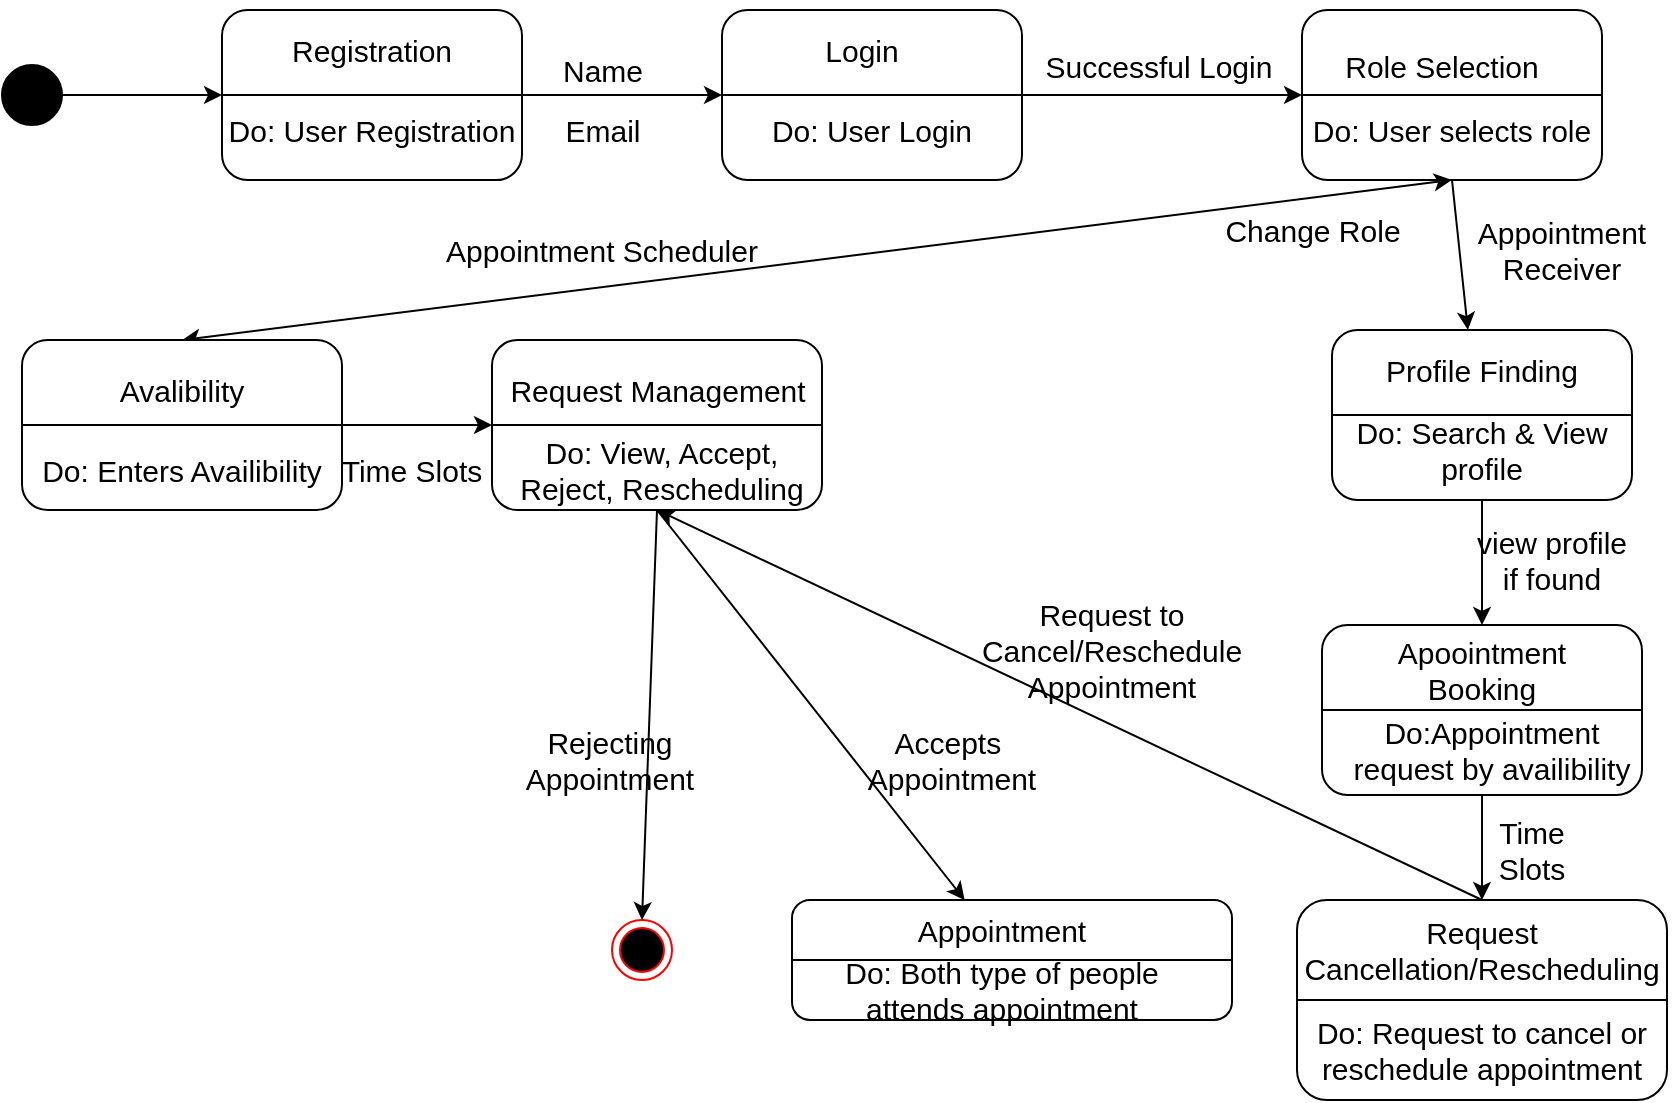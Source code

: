 <mxfile version="20.4.0" type="github">
  <diagram id="IlXmQVwIlRNlIxaem6aV" name="Page-1">
    <mxGraphModel dx="1038" dy="564" grid="1" gridSize="10" guides="1" tooltips="1" connect="1" arrows="1" fold="1" page="1" pageScale="1" pageWidth="850" pageHeight="1100" math="0" shadow="0">
      <root>
        <mxCell id="0" />
        <mxCell id="1" parent="0" />
        <mxCell id="gBFQYfqRH2RBus-iAmRP-5" value="" style="ellipse;whiteSpace=wrap;html=1;aspect=fixed;strokeColor=#000000;fillColor=#000000;" parent="1" vertex="1">
          <mxGeometry x="5" y="42.5" width="30" height="30" as="geometry" />
        </mxCell>
        <mxCell id="gBFQYfqRH2RBus-iAmRP-7" value="" style="endArrow=classic;html=1;rounded=0;exitX=1;exitY=0.5;exitDx=0;exitDy=0;entryX=0;entryY=0.5;entryDx=0;entryDy=0;" parent="1" source="gBFQYfqRH2RBus-iAmRP-5" edge="1" target="VKoerTB2J1z5HWA6ZFg2-4">
          <mxGeometry width="50" height="50" relative="1" as="geometry">
            <mxPoint x="305" y="190" as="sourcePoint" />
            <mxPoint x="115" y="45" as="targetPoint" />
          </mxGeometry>
        </mxCell>
        <mxCell id="VKoerTB2J1z5HWA6ZFg2-1" value="" style="ellipse;html=1;shape=endState;fillColor=#000000;strokeColor=#ff0000;fontSize=12;fontColor=#000000;" vertex="1" parent="1">
          <mxGeometry x="310" y="470" width="30" height="30" as="geometry" />
        </mxCell>
        <mxCell id="VKoerTB2J1z5HWA6ZFg2-4" value="" style="rounded=1;whiteSpace=wrap;html=1;fontSize=12;fontColor=#000000;verticalAlign=top;" vertex="1" parent="1">
          <mxGeometry x="115" y="15" width="150" height="85" as="geometry" />
        </mxCell>
        <mxCell id="VKoerTB2J1z5HWA6ZFg2-5" value="" style="endArrow=none;html=1;rounded=0;labelBorderColor=none;strokeColor=#000000;fontSize=12;fontColor=#000000;exitX=0;exitY=0.5;exitDx=0;exitDy=0;entryX=1;entryY=0.5;entryDx=0;entryDy=0;" edge="1" parent="1" source="VKoerTB2J1z5HWA6ZFg2-4" target="VKoerTB2J1z5HWA6ZFg2-4">
          <mxGeometry width="50" height="50" relative="1" as="geometry">
            <mxPoint x="365" y="230" as="sourcePoint" />
            <mxPoint x="415" y="180" as="targetPoint" />
          </mxGeometry>
        </mxCell>
        <mxCell id="VKoerTB2J1z5HWA6ZFg2-6" value="Registration" style="text;html=1;strokeColor=none;fillColor=none;align=center;verticalAlign=middle;whiteSpace=wrap;rounded=0;fontSize=15;fontColor=#000000;" vertex="1" parent="1">
          <mxGeometry x="160" y="20" width="60" height="30" as="geometry" />
        </mxCell>
        <mxCell id="VKoerTB2J1z5HWA6ZFg2-7" value="Do: User Registration" style="text;html=1;strokeColor=none;fillColor=none;align=center;verticalAlign=middle;whiteSpace=wrap;rounded=0;fontSize=15;fontColor=#000000;" vertex="1" parent="1">
          <mxGeometry x="115" y="60" width="150" height="30" as="geometry" />
        </mxCell>
        <mxCell id="VKoerTB2J1z5HWA6ZFg2-14" value="" style="rounded=1;whiteSpace=wrap;html=1;fontSize=12;fontColor=#000000;verticalAlign=top;" vertex="1" parent="1">
          <mxGeometry x="365" y="15" width="150" height="85" as="geometry" />
        </mxCell>
        <mxCell id="VKoerTB2J1z5HWA6ZFg2-15" value="" style="endArrow=classic;html=1;rounded=0;exitX=1;exitY=0.5;exitDx=0;exitDy=0;entryX=0;entryY=0.5;entryDx=0;entryDy=0;" edge="1" parent="1" source="VKoerTB2J1z5HWA6ZFg2-4" target="VKoerTB2J1z5HWA6ZFg2-14">
          <mxGeometry width="50" height="50" relative="1" as="geometry">
            <mxPoint x="277.5" y="60" as="sourcePoint" />
            <mxPoint x="357.5" y="60" as="targetPoint" />
          </mxGeometry>
        </mxCell>
        <mxCell id="VKoerTB2J1z5HWA6ZFg2-16" value="Name" style="text;html=1;align=center;verticalAlign=middle;resizable=0;points=[];autosize=1;strokeColor=none;fillColor=none;fontSize=15;fontColor=#000000;" vertex="1" parent="1">
          <mxGeometry x="275" y="30" width="60" height="30" as="geometry" />
        </mxCell>
        <mxCell id="VKoerTB2J1z5HWA6ZFg2-17" value="Email" style="text;html=1;align=center;verticalAlign=middle;resizable=0;points=[];autosize=1;strokeColor=none;fillColor=none;fontSize=15;fontColor=#000000;" vertex="1" parent="1">
          <mxGeometry x="275" y="60" width="60" height="30" as="geometry" />
        </mxCell>
        <mxCell id="VKoerTB2J1z5HWA6ZFg2-18" value="" style="endArrow=none;html=1;rounded=0;labelBorderColor=none;strokeColor=#000000;fontSize=12;fontColor=#000000;exitX=0;exitY=0.5;exitDx=0;exitDy=0;entryX=1;entryY=0.5;entryDx=0;entryDy=0;" edge="1" parent="1" source="VKoerTB2J1z5HWA6ZFg2-14" target="VKoerTB2J1z5HWA6ZFg2-14">
          <mxGeometry width="50" height="50" relative="1" as="geometry">
            <mxPoint x="390" y="70" as="sourcePoint" />
            <mxPoint x="540" y="70" as="targetPoint" />
          </mxGeometry>
        </mxCell>
        <mxCell id="VKoerTB2J1z5HWA6ZFg2-19" value="Login" style="text;html=1;strokeColor=none;fillColor=none;align=center;verticalAlign=middle;whiteSpace=wrap;rounded=0;fontSize=15;fontColor=#000000;" vertex="1" parent="1">
          <mxGeometry x="405" y="10" width="60" height="50" as="geometry" />
        </mxCell>
        <mxCell id="VKoerTB2J1z5HWA6ZFg2-20" value="Do: User Login" style="text;html=1;strokeColor=none;fillColor=none;align=center;verticalAlign=middle;whiteSpace=wrap;rounded=0;fontSize=15;fontColor=#000000;" vertex="1" parent="1">
          <mxGeometry x="385" y="60" width="110" height="30" as="geometry" />
        </mxCell>
        <mxCell id="VKoerTB2J1z5HWA6ZFg2-28" value="" style="rounded=1;whiteSpace=wrap;html=1;fontSize=12;fontColor=#000000;verticalAlign=top;" vertex="1" parent="1">
          <mxGeometry x="655" y="15" width="150" height="85" as="geometry" />
        </mxCell>
        <mxCell id="VKoerTB2J1z5HWA6ZFg2-29" value="" style="endArrow=none;html=1;rounded=0;labelBorderColor=none;strokeColor=#000000;fontSize=15;fontColor=#000000;entryX=1;entryY=0.5;entryDx=0;entryDy=0;exitX=0;exitY=0.5;exitDx=0;exitDy=0;" edge="1" parent="1" source="VKoerTB2J1z5HWA6ZFg2-28" target="VKoerTB2J1z5HWA6ZFg2-28">
          <mxGeometry width="50" height="50" relative="1" as="geometry">
            <mxPoint x="665" y="82.5" as="sourcePoint" />
            <mxPoint x="715" y="32.5" as="targetPoint" />
          </mxGeometry>
        </mxCell>
        <mxCell id="VKoerTB2J1z5HWA6ZFg2-30" value="Role Selection" style="text;html=1;strokeColor=none;fillColor=none;align=center;verticalAlign=middle;whiteSpace=wrap;rounded=0;fontSize=15;fontColor=#000000;" vertex="1" parent="1">
          <mxGeometry x="675" y="20" width="100" height="45" as="geometry" />
        </mxCell>
        <mxCell id="VKoerTB2J1z5HWA6ZFg2-31" value="Do: User selects role" style="text;html=1;strokeColor=none;fillColor=none;align=center;verticalAlign=middle;whiteSpace=wrap;rounded=0;fontSize=15;fontColor=#000000;" vertex="1" parent="1">
          <mxGeometry x="655" y="60" width="150" height="30" as="geometry" />
        </mxCell>
        <mxCell id="VKoerTB2J1z5HWA6ZFg2-32" value="Successful Login" style="text;html=1;align=center;verticalAlign=middle;resizable=0;points=[];autosize=1;strokeColor=none;fillColor=none;fontSize=15;fontColor=#000000;" vertex="1" parent="1">
          <mxGeometry x="512.5" y="27.5" width="140" height="30" as="geometry" />
        </mxCell>
        <mxCell id="VKoerTB2J1z5HWA6ZFg2-35" value="" style="endArrow=classic;startArrow=classic;html=1;rounded=0;labelBorderColor=none;strokeColor=#000000;fontSize=12;fontColor=#000000;entryX=0.5;entryY=1;entryDx=0;entryDy=0;exitX=0.5;exitY=0;exitDx=0;exitDy=0;" edge="1" parent="1" source="VKoerTB2J1z5HWA6ZFg2-39" target="VKoerTB2J1z5HWA6ZFg2-28">
          <mxGeometry width="50" height="50" relative="1" as="geometry">
            <mxPoint x="615" y="160" as="sourcePoint" />
            <mxPoint x="705" y="160" as="targetPoint" />
          </mxGeometry>
        </mxCell>
        <mxCell id="VKoerTB2J1z5HWA6ZFg2-37" value="Change Role" style="text;html=1;align=center;verticalAlign=middle;resizable=0;points=[];autosize=1;strokeColor=none;fillColor=none;fontSize=15;fontColor=#000000;" vertex="1" parent="1">
          <mxGeometry x="605" y="110" width="110" height="30" as="geometry" />
        </mxCell>
        <mxCell id="VKoerTB2J1z5HWA6ZFg2-39" value="" style="rounded=1;whiteSpace=wrap;html=1;fontSize=12;fontColor=#000000;verticalAlign=top;" vertex="1" parent="1">
          <mxGeometry x="15" y="180" width="160" height="85" as="geometry" />
        </mxCell>
        <mxCell id="VKoerTB2J1z5HWA6ZFg2-40" value="" style="endArrow=none;html=1;rounded=0;labelBorderColor=none;strokeColor=#000000;fontSize=15;fontColor=#000000;exitX=0;exitY=0.5;exitDx=0;exitDy=0;entryX=1;entryY=0.5;entryDx=0;entryDy=0;" edge="1" parent="1" source="VKoerTB2J1z5HWA6ZFg2-39" target="VKoerTB2J1z5HWA6ZFg2-39">
          <mxGeometry width="50" height="50" relative="1" as="geometry">
            <mxPoint x="380" y="280" as="sourcePoint" />
            <mxPoint x="430" y="230" as="targetPoint" />
          </mxGeometry>
        </mxCell>
        <mxCell id="VKoerTB2J1z5HWA6ZFg2-41" value="Do: Enters Availibility " style="text;html=1;strokeColor=none;fillColor=none;align=center;verticalAlign=middle;whiteSpace=wrap;rounded=0;fontSize=15;fontColor=#000000;" vertex="1" parent="1">
          <mxGeometry x="20" y="230" width="150" height="30" as="geometry" />
        </mxCell>
        <mxCell id="VKoerTB2J1z5HWA6ZFg2-42" value="Avalibility" style="text;html=1;strokeColor=none;fillColor=none;align=center;verticalAlign=middle;whiteSpace=wrap;rounded=0;fontSize=15;fontColor=#000000;" vertex="1" parent="1">
          <mxGeometry x="65" y="190" width="60" height="30" as="geometry" />
        </mxCell>
        <mxCell id="VKoerTB2J1z5HWA6ZFg2-44" value="&lt;div&gt;Appointment Scheduler&lt;br&gt;&lt;/div&gt;" style="text;html=1;strokeColor=none;fillColor=none;align=center;verticalAlign=middle;whiteSpace=wrap;rounded=0;fontSize=15;fontColor=#000000;" vertex="1" parent="1">
          <mxGeometry x="190" y="120" width="230" height="30" as="geometry" />
        </mxCell>
        <mxCell id="VKoerTB2J1z5HWA6ZFg2-45" value="&lt;div&gt;Appointment&lt;/div&gt;&lt;div&gt;Receiver&lt;/div&gt;" style="text;html=1;strokeColor=none;fillColor=none;align=center;verticalAlign=middle;whiteSpace=wrap;rounded=0;fontSize=15;fontColor=#000000;" vertex="1" parent="1">
          <mxGeometry x="740" y="120" width="90" height="30" as="geometry" />
        </mxCell>
        <mxCell id="VKoerTB2J1z5HWA6ZFg2-47" value="" style="endArrow=classic;html=1;rounded=0;labelBorderColor=none;strokeColor=#000000;fontSize=15;fontColor=#000000;exitX=1;exitY=0.5;exitDx=0;exitDy=0;entryX=0;entryY=0.5;entryDx=0;entryDy=0;" edge="1" parent="1" source="VKoerTB2J1z5HWA6ZFg2-39" target="VKoerTB2J1z5HWA6ZFg2-48">
          <mxGeometry width="50" height="50" relative="1" as="geometry">
            <mxPoint x="380" y="280" as="sourcePoint" />
            <mxPoint x="280" y="223" as="targetPoint" />
          </mxGeometry>
        </mxCell>
        <mxCell id="VKoerTB2J1z5HWA6ZFg2-48" value="" style="rounded=1;whiteSpace=wrap;html=1;fontSize=12;fontColor=#000000;verticalAlign=top;" vertex="1" parent="1">
          <mxGeometry x="250" y="180" width="165" height="85" as="geometry" />
        </mxCell>
        <mxCell id="VKoerTB2J1z5HWA6ZFg2-49" value="" style="endArrow=none;html=1;rounded=0;labelBorderColor=none;strokeColor=#000000;fontSize=15;fontColor=#000000;exitX=0;exitY=0.5;exitDx=0;exitDy=0;entryX=1;entryY=0.5;entryDx=0;entryDy=0;" edge="1" parent="1" source="VKoerTB2J1z5HWA6ZFg2-48" target="VKoerTB2J1z5HWA6ZFg2-48">
          <mxGeometry width="50" height="50" relative="1" as="geometry">
            <mxPoint x="25" y="232.5" as="sourcePoint" />
            <mxPoint x="185" y="232.5" as="targetPoint" />
          </mxGeometry>
        </mxCell>
        <mxCell id="VKoerTB2J1z5HWA6ZFg2-52" value="Time Slots" style="text;html=1;strokeColor=none;fillColor=none;align=center;verticalAlign=middle;whiteSpace=wrap;rounded=0;fontSize=15;fontColor=#000000;" vertex="1" parent="1">
          <mxGeometry x="170" y="230" width="80" height="30" as="geometry" />
        </mxCell>
        <mxCell id="VKoerTB2J1z5HWA6ZFg2-54" value="Request Management" style="text;html=1;strokeColor=none;fillColor=none;align=center;verticalAlign=middle;whiteSpace=wrap;rounded=0;fontSize=15;fontColor=#000000;" vertex="1" parent="1">
          <mxGeometry x="257.5" y="190" width="150" height="30" as="geometry" />
        </mxCell>
        <mxCell id="VKoerTB2J1z5HWA6ZFg2-55" value="Do: View, Accept, Reject, Rescheduling" style="text;html=1;strokeColor=none;fillColor=none;align=center;verticalAlign=middle;whiteSpace=wrap;rounded=0;fontSize=15;fontColor=#000000;" vertex="1" parent="1">
          <mxGeometry x="260" y="230" width="150" height="30" as="geometry" />
        </mxCell>
        <mxCell id="VKoerTB2J1z5HWA6ZFg2-56" value="&lt;div&gt;Rejecting&lt;/div&gt;&lt;div&gt;Appointment&lt;br&gt;&lt;/div&gt;" style="text;html=1;strokeColor=none;fillColor=none;align=center;verticalAlign=middle;whiteSpace=wrap;rounded=0;fontSize=15;fontColor=#000000;" vertex="1" parent="1">
          <mxGeometry x="265" y="370" width="87.5" height="40" as="geometry" />
        </mxCell>
        <mxCell id="VKoerTB2J1z5HWA6ZFg2-57" value="" style="rounded=1;whiteSpace=wrap;html=1;strokeColor=default;fontSize=15;fontColor=#000000;fillColor=default;" vertex="1" parent="1">
          <mxGeometry x="670" y="175" width="150" height="85" as="geometry" />
        </mxCell>
        <mxCell id="VKoerTB2J1z5HWA6ZFg2-58" value="" style="endArrow=none;html=1;rounded=0;labelBorderColor=none;strokeColor=#000000;fontSize=15;fontColor=#000000;entryX=1;entryY=0.5;entryDx=0;entryDy=0;exitX=0;exitY=0.5;exitDx=0;exitDy=0;" edge="1" parent="1" source="VKoerTB2J1z5HWA6ZFg2-57" target="VKoerTB2J1z5HWA6ZFg2-57">
          <mxGeometry width="50" height="50" relative="1" as="geometry">
            <mxPoint x="380" y="310" as="sourcePoint" />
            <mxPoint x="430" y="260" as="targetPoint" />
          </mxGeometry>
        </mxCell>
        <mxCell id="VKoerTB2J1z5HWA6ZFg2-59" value="Profile Finding" style="text;html=1;strokeColor=none;fillColor=none;align=center;verticalAlign=middle;whiteSpace=wrap;rounded=0;fontSize=15;fontColor=#000000;" vertex="1" parent="1">
          <mxGeometry x="680" y="180" width="130" height="30" as="geometry" />
        </mxCell>
        <mxCell id="VKoerTB2J1z5HWA6ZFg2-61" value="&lt;div&gt;Do: Search &amp;amp; View&lt;/div&gt;profile" style="text;html=1;strokeColor=none;fillColor=none;align=center;verticalAlign=middle;whiteSpace=wrap;rounded=0;fontSize=15;fontColor=#000000;" vertex="1" parent="1">
          <mxGeometry x="675" y="220" width="140" height="30" as="geometry" />
        </mxCell>
        <mxCell id="VKoerTB2J1z5HWA6ZFg2-64" value="" style="rounded=1;whiteSpace=wrap;html=1;fontSize=12;fontColor=#000000;verticalAlign=top;" vertex="1" parent="1">
          <mxGeometry x="665" y="322.5" width="160" height="85" as="geometry" />
        </mxCell>
        <mxCell id="VKoerTB2J1z5HWA6ZFg2-67" value="" style="endArrow=none;html=1;rounded=0;labelBorderColor=none;strokeColor=#000000;fontSize=15;fontColor=#000000;entryX=1;entryY=0.5;entryDx=0;entryDy=0;exitX=0;exitY=0.5;exitDx=0;exitDy=0;" edge="1" parent="1" source="VKoerTB2J1z5HWA6ZFg2-64" target="VKoerTB2J1z5HWA6ZFg2-64">
          <mxGeometry width="50" height="50" relative="1" as="geometry">
            <mxPoint x="380" y="310" as="sourcePoint" />
            <mxPoint x="430" y="260" as="targetPoint" />
          </mxGeometry>
        </mxCell>
        <mxCell id="VKoerTB2J1z5HWA6ZFg2-68" value="Apoointment Booking" style="text;html=1;strokeColor=none;fillColor=none;align=center;verticalAlign=middle;whiteSpace=wrap;rounded=0;fontSize=15;fontColor=#000000;" vertex="1" parent="1">
          <mxGeometry x="680" y="330" width="130" height="30" as="geometry" />
        </mxCell>
        <mxCell id="VKoerTB2J1z5HWA6ZFg2-69" value="view profile if found" style="text;html=1;strokeColor=none;fillColor=none;align=center;verticalAlign=middle;whiteSpace=wrap;rounded=0;fontSize=15;fontColor=#000000;" vertex="1" parent="1">
          <mxGeometry x="740" y="270" width="80" height="40" as="geometry" />
        </mxCell>
        <mxCell id="VKoerTB2J1z5HWA6ZFg2-71" value="Do:Appointment request by availibility" style="text;html=1;strokeColor=none;fillColor=none;align=center;verticalAlign=middle;whiteSpace=wrap;rounded=0;fontSize=15;fontColor=#000000;" vertex="1" parent="1">
          <mxGeometry x="675" y="370" width="150" height="30" as="geometry" />
        </mxCell>
        <mxCell id="VKoerTB2J1z5HWA6ZFg2-74" value="" style="rounded=1;whiteSpace=wrap;html=1;strokeColor=default;fontSize=15;fontColor=#000000;fillColor=default;" vertex="1" parent="1">
          <mxGeometry x="652.5" y="460" width="185" height="100" as="geometry" />
        </mxCell>
        <mxCell id="VKoerTB2J1z5HWA6ZFg2-76" value="Time Slots" style="text;html=1;strokeColor=none;fillColor=none;align=center;verticalAlign=middle;whiteSpace=wrap;rounded=0;fontSize=15;fontColor=#000000;" vertex="1" parent="1">
          <mxGeometry x="740" y="420" width="60" height="30" as="geometry" />
        </mxCell>
        <mxCell id="VKoerTB2J1z5HWA6ZFg2-77" value="" style="endArrow=classic;html=1;rounded=0;labelBorderColor=none;strokeColor=#000000;fontSize=15;fontColor=#000000;entryX=0.5;entryY=0;entryDx=0;entryDy=0;exitX=0.5;exitY=1;exitDx=0;exitDy=0;" edge="1" parent="1" source="VKoerTB2J1z5HWA6ZFg2-64" target="VKoerTB2J1z5HWA6ZFg2-74">
          <mxGeometry width="50" height="50" relative="1" as="geometry">
            <mxPoint x="380" y="310" as="sourcePoint" />
            <mxPoint x="430" y="260" as="targetPoint" />
          </mxGeometry>
        </mxCell>
        <mxCell id="VKoerTB2J1z5HWA6ZFg2-79" value="" style="endArrow=none;html=1;rounded=0;labelBorderColor=none;strokeColor=#000000;fontSize=15;fontColor=#000000;entryX=1;entryY=0.5;entryDx=0;entryDy=0;exitX=0;exitY=0.5;exitDx=0;exitDy=0;" edge="1" parent="1" source="VKoerTB2J1z5HWA6ZFg2-74" target="VKoerTB2J1z5HWA6ZFg2-74">
          <mxGeometry width="50" height="50" relative="1" as="geometry">
            <mxPoint x="380" y="310" as="sourcePoint" />
            <mxPoint x="430" y="260" as="targetPoint" />
          </mxGeometry>
        </mxCell>
        <mxCell id="VKoerTB2J1z5HWA6ZFg2-80" value="Request Cancellation/Rescheduling" style="text;html=1;strokeColor=none;fillColor=none;align=center;verticalAlign=middle;whiteSpace=wrap;rounded=0;fontSize=15;fontColor=#000000;" vertex="1" parent="1">
          <mxGeometry x="655" y="470" width="180" height="30" as="geometry" />
        </mxCell>
        <mxCell id="VKoerTB2J1z5HWA6ZFg2-82" value="" style="endArrow=classic;html=1;rounded=0;labelBorderColor=none;strokeColor=#000000;fontSize=15;fontColor=#000000;exitX=0.5;exitY=0;exitDx=0;exitDy=0;entryX=0.5;entryY=1;entryDx=0;entryDy=0;" edge="1" parent="1" source="VKoerTB2J1z5HWA6ZFg2-74" target="VKoerTB2J1z5HWA6ZFg2-48">
          <mxGeometry width="50" height="50" relative="1" as="geometry">
            <mxPoint x="380" y="350" as="sourcePoint" />
            <mxPoint x="430" y="300" as="targetPoint" />
          </mxGeometry>
        </mxCell>
        <mxCell id="VKoerTB2J1z5HWA6ZFg2-83" value="" style="endArrow=classic;html=1;rounded=0;labelBorderColor=none;strokeColor=#000000;fontSize=15;fontColor=#000000;exitX=0.5;exitY=1;exitDx=0;exitDy=0;entryX=0.5;entryY=0;entryDx=0;entryDy=0;" edge="1" parent="1" source="VKoerTB2J1z5HWA6ZFg2-48" target="VKoerTB2J1z5HWA6ZFg2-1">
          <mxGeometry width="50" height="50" relative="1" as="geometry">
            <mxPoint x="380" y="350" as="sourcePoint" />
            <mxPoint x="430" y="300" as="targetPoint" />
          </mxGeometry>
        </mxCell>
        <mxCell id="VKoerTB2J1z5HWA6ZFg2-84" value="Request to Cancel/Reschedule Appointment" style="text;html=1;strokeColor=none;fillColor=none;align=center;verticalAlign=middle;whiteSpace=wrap;rounded=0;fontSize=15;fontColor=#000000;" vertex="1" parent="1">
          <mxGeometry x="480" y="290" width="160" height="90" as="geometry" />
        </mxCell>
        <mxCell id="VKoerTB2J1z5HWA6ZFg2-85" value="Do: Request to cancel or reschedule appointment" style="text;html=1;strokeColor=none;fillColor=none;align=center;verticalAlign=middle;whiteSpace=wrap;rounded=0;fontSize=15;fontColor=#000000;" vertex="1" parent="1">
          <mxGeometry x="660" y="520" width="170" height="30" as="geometry" />
        </mxCell>
        <mxCell id="VKoerTB2J1z5HWA6ZFg2-86" value="" style="rounded=1;whiteSpace=wrap;html=1;strokeColor=default;fontSize=15;fontColor=#000000;fillColor=default;" vertex="1" parent="1">
          <mxGeometry x="400" y="460" width="220" height="60" as="geometry" />
        </mxCell>
        <mxCell id="VKoerTB2J1z5HWA6ZFg2-87" value="" style="endArrow=none;html=1;rounded=0;labelBorderColor=none;strokeColor=#000000;fontSize=15;fontColor=#000000;entryX=1;entryY=0.5;entryDx=0;entryDy=0;exitX=0;exitY=0.5;exitDx=0;exitDy=0;" edge="1" parent="1" source="VKoerTB2J1z5HWA6ZFg2-86" target="VKoerTB2J1z5HWA6ZFg2-86">
          <mxGeometry width="50" height="50" relative="1" as="geometry">
            <mxPoint x="380" y="310" as="sourcePoint" />
            <mxPoint x="430" y="260" as="targetPoint" />
          </mxGeometry>
        </mxCell>
        <mxCell id="VKoerTB2J1z5HWA6ZFg2-88" value="Appointment" style="text;html=1;strokeColor=none;fillColor=none;align=center;verticalAlign=middle;whiteSpace=wrap;rounded=0;fontSize=15;fontColor=#000000;" vertex="1" parent="1">
          <mxGeometry x="455" y="460" width="100" height="30" as="geometry" />
        </mxCell>
        <mxCell id="VKoerTB2J1z5HWA6ZFg2-90" value="Do: Both type of people attends appointment" style="text;html=1;strokeColor=none;fillColor=none;align=center;verticalAlign=middle;whiteSpace=wrap;rounded=0;fontSize=15;fontColor=#000000;" vertex="1" parent="1">
          <mxGeometry x="400" y="490" width="210" height="30" as="geometry" />
        </mxCell>
        <mxCell id="VKoerTB2J1z5HWA6ZFg2-91" value="" style="endArrow=classic;html=1;rounded=0;labelBorderColor=none;strokeColor=#000000;fontSize=15;fontColor=#000000;exitX=0.5;exitY=1;exitDx=0;exitDy=0;" edge="1" parent="1" source="VKoerTB2J1z5HWA6ZFg2-48" target="VKoerTB2J1z5HWA6ZFg2-86">
          <mxGeometry width="50" height="50" relative="1" as="geometry">
            <mxPoint x="380" y="320" as="sourcePoint" />
            <mxPoint x="430" y="270" as="targetPoint" />
          </mxGeometry>
        </mxCell>
        <mxCell id="VKoerTB2J1z5HWA6ZFg2-92" value="Accepts&amp;nbsp; Appointment" style="text;html=1;strokeColor=none;fillColor=none;align=center;verticalAlign=middle;whiteSpace=wrap;rounded=0;fontSize=15;fontColor=#000000;" vertex="1" parent="1">
          <mxGeometry x="430" y="375" width="100" height="30" as="geometry" />
        </mxCell>
        <mxCell id="VKoerTB2J1z5HWA6ZFg2-94" value="" style="endArrow=classic;html=1;rounded=0;exitX=0.5;exitY=1;exitDx=0;exitDy=0;entryX=0.5;entryY=0;entryDx=0;entryDy=0;" edge="1" parent="1" source="VKoerTB2J1z5HWA6ZFg2-57" target="VKoerTB2J1z5HWA6ZFg2-64">
          <mxGeometry width="50" height="50" relative="1" as="geometry">
            <mxPoint x="605" y="280" as="sourcePoint" />
            <mxPoint x="705" y="280" as="targetPoint" />
          </mxGeometry>
        </mxCell>
        <mxCell id="VKoerTB2J1z5HWA6ZFg2-95" value="" style="endArrow=classic;html=1;rounded=0;entryX=0;entryY=0.5;entryDx=0;entryDy=0;exitX=1;exitY=0.5;exitDx=0;exitDy=0;" edge="1" parent="1" source="VKoerTB2J1z5HWA6ZFg2-14" target="VKoerTB2J1z5HWA6ZFg2-28">
          <mxGeometry width="50" height="50" relative="1" as="geometry">
            <mxPoint x="540" y="50" as="sourcePoint" />
            <mxPoint x="635" y="57" as="targetPoint" />
          </mxGeometry>
        </mxCell>
        <mxCell id="VKoerTB2J1z5HWA6ZFg2-96" value="" style="endArrow=classic;html=1;rounded=0;exitX=0.5;exitY=1;exitDx=0;exitDy=0;entryX=0.453;entryY=0;entryDx=0;entryDy=0;entryPerimeter=0;" edge="1" parent="1" source="VKoerTB2J1z5HWA6ZFg2-28" target="VKoerTB2J1z5HWA6ZFg2-57">
          <mxGeometry width="50" height="50" relative="1" as="geometry">
            <mxPoint x="725" y="160" as="sourcePoint" />
            <mxPoint x="825" y="160" as="targetPoint" />
          </mxGeometry>
        </mxCell>
      </root>
    </mxGraphModel>
  </diagram>
</mxfile>
